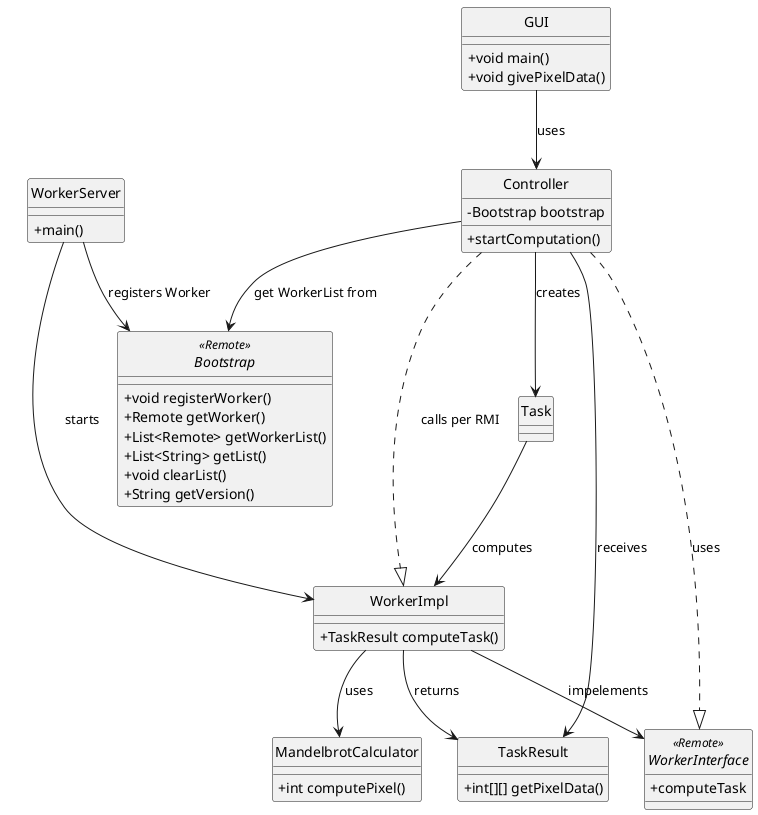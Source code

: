 @startuml
skinparam style strictuml
skinparam classAttributeIconSize 0

' Interfaces
interface WorkerInterface <<Remote>>{
    +computeTask
    }
interface Bootstrap <<Remote>> {
    +void registerWorker()
    +Remote getWorker()
    +List<Remote> getWorkerList()
    +List<String> getList()
    +void clearList()
    +String getVersion()
}

' Klassen
class GUI {
    +void main()
    +void givePixelData()
}
class Controller{    
    -Bootstrap bootstrap
    +startComputation()
    }
class MandelbrotCalculator{
    +int computePixel()
}
class WorkerImpl{
    +TaskResult computeTask()
}
class WorkerServer{
    +main()
}
class Task 

class TaskResult {
    +int[][] getPixelData()
}

' Beziehungen

GUI --> Controller : uses
Controller --> Bootstrap : get WorkerList from
Controller ..|> WorkerInterface : uses
Controller ..|> WorkerImpl : calls per RMI
Controller --> Task : creates
Controller --> TaskResult : receives
WorkerImpl --> WorkerInterface : impelements
WorkerImpl --> MandelbrotCalculator : uses
WorkerServer -->Bootstrap : registers Worker
WorkerServer --> WorkerImpl : starts
WorkerImpl --> TaskResult : returns
Task --> WorkerImpl : computes
@enduml

